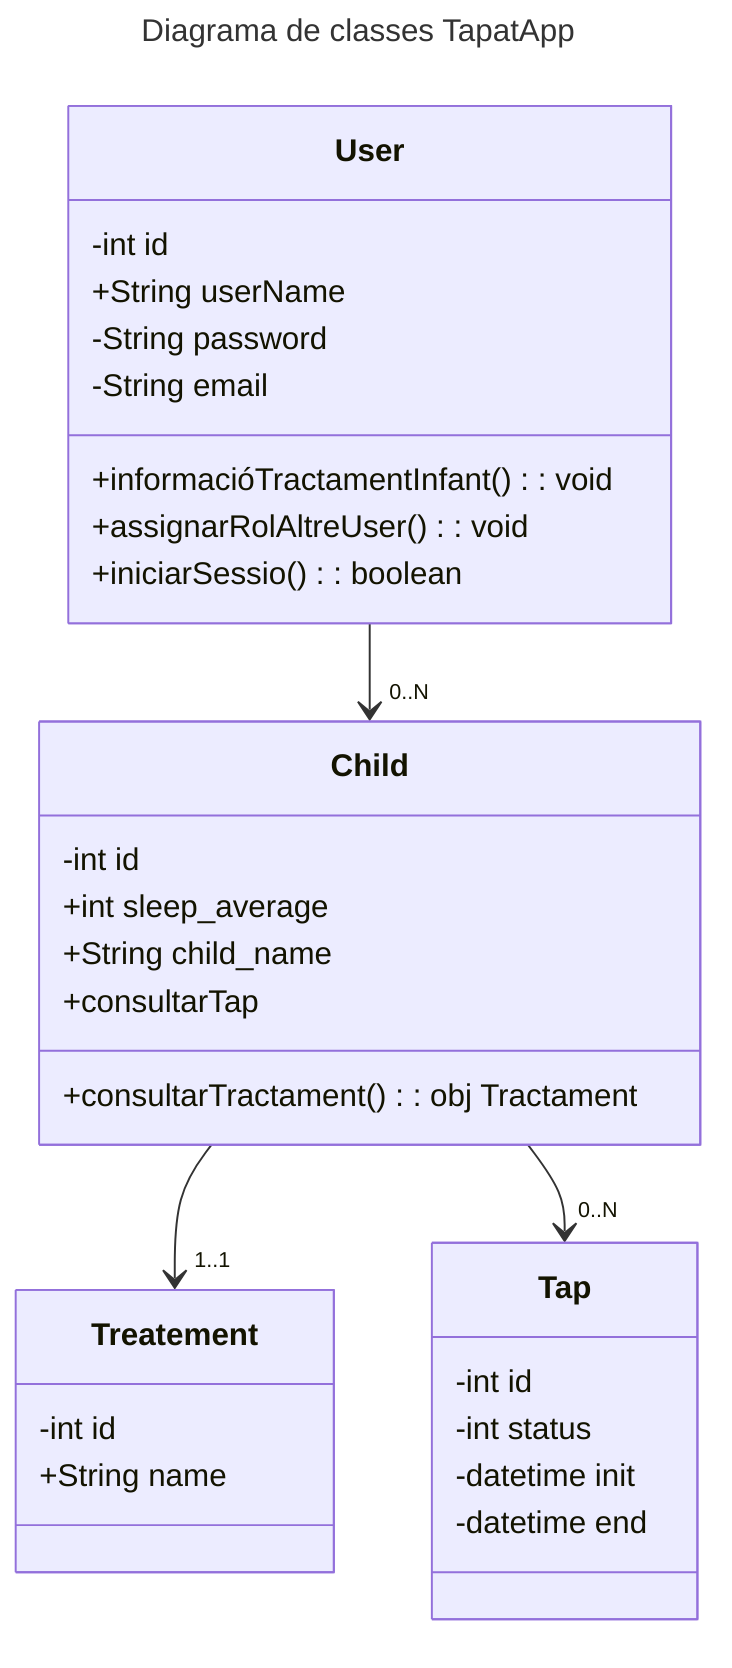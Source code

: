 ---
title: Diagrama de classes TapatApp
---
classDiagram
    User "" --> "0..N" Child   
    Child "" --> "1..1" Treatement
    Child "" --> "0..N" Tap

    class User{
        -int id
        +String userName
        -String password
        -String email
        +informacióTractamentInfant(): void
        +assignarRolAltreUser(): void
        +iniciarSessio(): boolean
    }

    class Tap{
        -int id
        -int status
        -datetime init 
        -datetime end 
    }

    class Child{
        -int id
        +int sleep_average
        +String child_name
        +consultarTractament(): obj Tractament
        +consultarTap

    }

    class Treatement{
        -int id
        +String name
    }